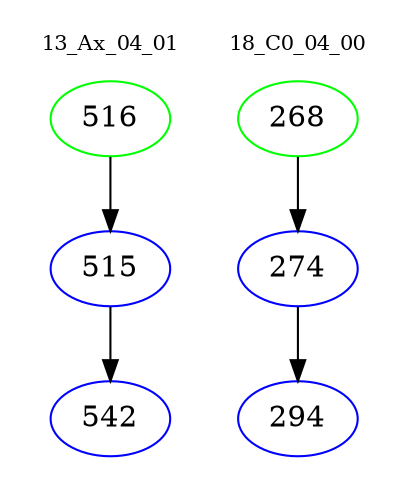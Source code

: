 digraph{
subgraph cluster_0 {
color = white
label = "13_Ax_04_01";
fontsize=10;
T0_516 [label="516", color="green"]
T0_516 -> T0_515 [color="black"]
T0_515 [label="515", color="blue"]
T0_515 -> T0_542 [color="black"]
T0_542 [label="542", color="blue"]
}
subgraph cluster_1 {
color = white
label = "18_C0_04_00";
fontsize=10;
T1_268 [label="268", color="green"]
T1_268 -> T1_274 [color="black"]
T1_274 [label="274", color="blue"]
T1_274 -> T1_294 [color="black"]
T1_294 [label="294", color="blue"]
}
}
